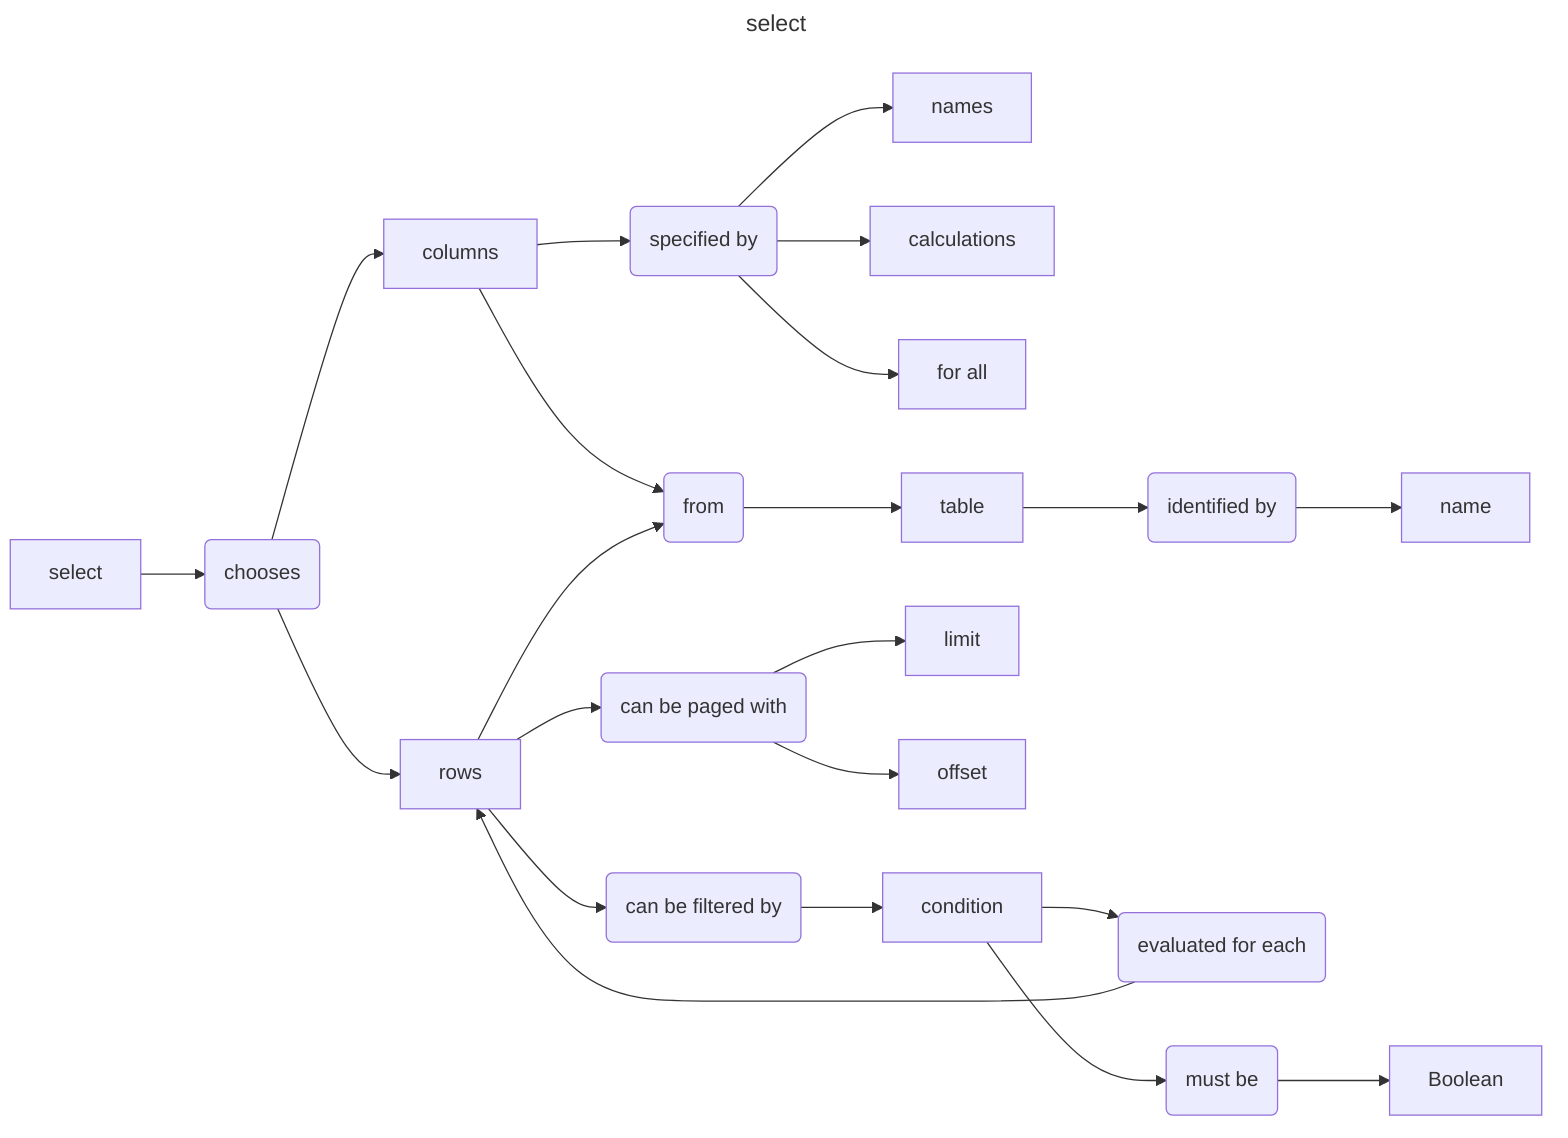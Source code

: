 ---
title: select
---
flowchart LR
  A[select]
  B(chooses)
  C[rows]
  D[columns]
  E(specified by)
  F[names]
  G[calculations]
  H[for all]
  I(from)
  J[table]
  K(identified by)
  L[name]
  M(can be paged with)
  N(can be filtered by)
  O[limit]
  P[offset]
  Q[condition]
  R(evaluated for each)
  S(must be)
  T[Boolean]
  A --> B
  B --> C
  B --> D
  D --> E
  E --> F
  E --> G
  E --> H
  D --> I
  C --> I
  I --> J
  J --> K
  K --> L
  C --> M
  C --> N
  M --> O
  M --> P
  N --> Q
  Q --> R
  R --> C
  Q --> S
  S --> T